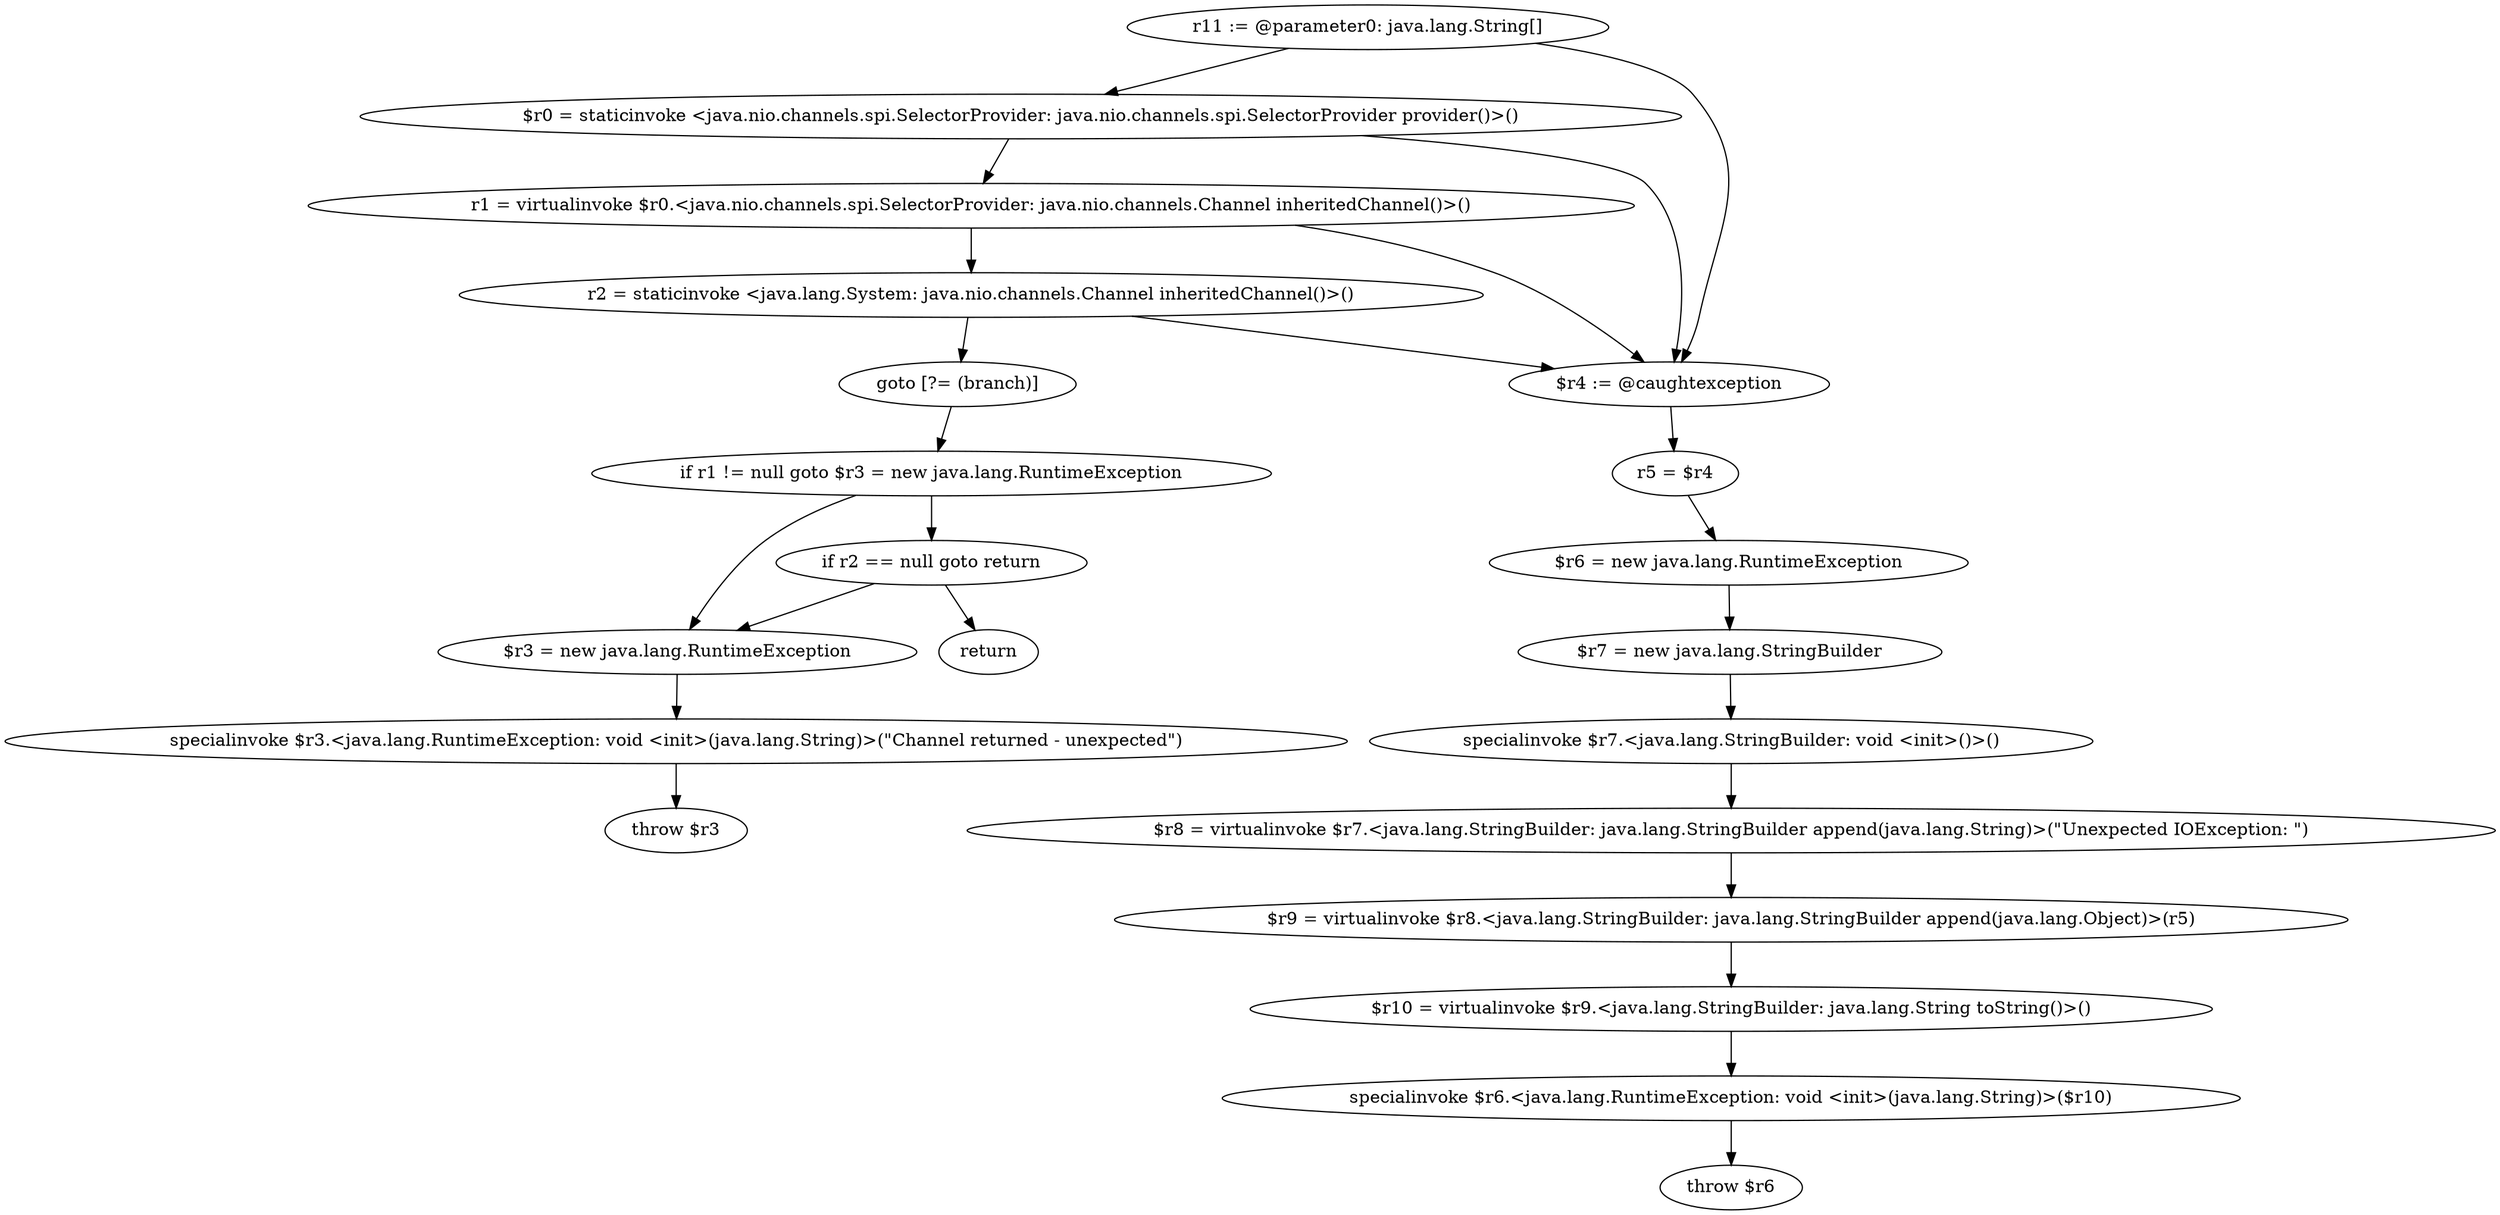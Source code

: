 digraph "unitGraph" {
    "r11 := @parameter0: java.lang.String[]"
    "$r0 = staticinvoke <java.nio.channels.spi.SelectorProvider: java.nio.channels.spi.SelectorProvider provider()>()"
    "r1 = virtualinvoke $r0.<java.nio.channels.spi.SelectorProvider: java.nio.channels.Channel inheritedChannel()>()"
    "r2 = staticinvoke <java.lang.System: java.nio.channels.Channel inheritedChannel()>()"
    "goto [?= (branch)]"
    "$r4 := @caughtexception"
    "r5 = $r4"
    "$r6 = new java.lang.RuntimeException"
    "$r7 = new java.lang.StringBuilder"
    "specialinvoke $r7.<java.lang.StringBuilder: void <init>()>()"
    "$r8 = virtualinvoke $r7.<java.lang.StringBuilder: java.lang.StringBuilder append(java.lang.String)>(\"Unexpected IOException: \")"
    "$r9 = virtualinvoke $r8.<java.lang.StringBuilder: java.lang.StringBuilder append(java.lang.Object)>(r5)"
    "$r10 = virtualinvoke $r9.<java.lang.StringBuilder: java.lang.String toString()>()"
    "specialinvoke $r6.<java.lang.RuntimeException: void <init>(java.lang.String)>($r10)"
    "throw $r6"
    "if r1 != null goto $r3 = new java.lang.RuntimeException"
    "if r2 == null goto return"
    "$r3 = new java.lang.RuntimeException"
    "specialinvoke $r3.<java.lang.RuntimeException: void <init>(java.lang.String)>(\"Channel returned - unexpected\")"
    "throw $r3"
    "return"
    "r11 := @parameter0: java.lang.String[]"->"$r0 = staticinvoke <java.nio.channels.spi.SelectorProvider: java.nio.channels.spi.SelectorProvider provider()>()";
    "r11 := @parameter0: java.lang.String[]"->"$r4 := @caughtexception";
    "$r0 = staticinvoke <java.nio.channels.spi.SelectorProvider: java.nio.channels.spi.SelectorProvider provider()>()"->"r1 = virtualinvoke $r0.<java.nio.channels.spi.SelectorProvider: java.nio.channels.Channel inheritedChannel()>()";
    "$r0 = staticinvoke <java.nio.channels.spi.SelectorProvider: java.nio.channels.spi.SelectorProvider provider()>()"->"$r4 := @caughtexception";
    "r1 = virtualinvoke $r0.<java.nio.channels.spi.SelectorProvider: java.nio.channels.Channel inheritedChannel()>()"->"r2 = staticinvoke <java.lang.System: java.nio.channels.Channel inheritedChannel()>()";
    "r1 = virtualinvoke $r0.<java.nio.channels.spi.SelectorProvider: java.nio.channels.Channel inheritedChannel()>()"->"$r4 := @caughtexception";
    "r2 = staticinvoke <java.lang.System: java.nio.channels.Channel inheritedChannel()>()"->"goto [?= (branch)]";
    "r2 = staticinvoke <java.lang.System: java.nio.channels.Channel inheritedChannel()>()"->"$r4 := @caughtexception";
    "goto [?= (branch)]"->"if r1 != null goto $r3 = new java.lang.RuntimeException";
    "$r4 := @caughtexception"->"r5 = $r4";
    "r5 = $r4"->"$r6 = new java.lang.RuntimeException";
    "$r6 = new java.lang.RuntimeException"->"$r7 = new java.lang.StringBuilder";
    "$r7 = new java.lang.StringBuilder"->"specialinvoke $r7.<java.lang.StringBuilder: void <init>()>()";
    "specialinvoke $r7.<java.lang.StringBuilder: void <init>()>()"->"$r8 = virtualinvoke $r7.<java.lang.StringBuilder: java.lang.StringBuilder append(java.lang.String)>(\"Unexpected IOException: \")";
    "$r8 = virtualinvoke $r7.<java.lang.StringBuilder: java.lang.StringBuilder append(java.lang.String)>(\"Unexpected IOException: \")"->"$r9 = virtualinvoke $r8.<java.lang.StringBuilder: java.lang.StringBuilder append(java.lang.Object)>(r5)";
    "$r9 = virtualinvoke $r8.<java.lang.StringBuilder: java.lang.StringBuilder append(java.lang.Object)>(r5)"->"$r10 = virtualinvoke $r9.<java.lang.StringBuilder: java.lang.String toString()>()";
    "$r10 = virtualinvoke $r9.<java.lang.StringBuilder: java.lang.String toString()>()"->"specialinvoke $r6.<java.lang.RuntimeException: void <init>(java.lang.String)>($r10)";
    "specialinvoke $r6.<java.lang.RuntimeException: void <init>(java.lang.String)>($r10)"->"throw $r6";
    "if r1 != null goto $r3 = new java.lang.RuntimeException"->"if r2 == null goto return";
    "if r1 != null goto $r3 = new java.lang.RuntimeException"->"$r3 = new java.lang.RuntimeException";
    "if r2 == null goto return"->"$r3 = new java.lang.RuntimeException";
    "if r2 == null goto return"->"return";
    "$r3 = new java.lang.RuntimeException"->"specialinvoke $r3.<java.lang.RuntimeException: void <init>(java.lang.String)>(\"Channel returned - unexpected\")";
    "specialinvoke $r3.<java.lang.RuntimeException: void <init>(java.lang.String)>(\"Channel returned - unexpected\")"->"throw $r3";
}
